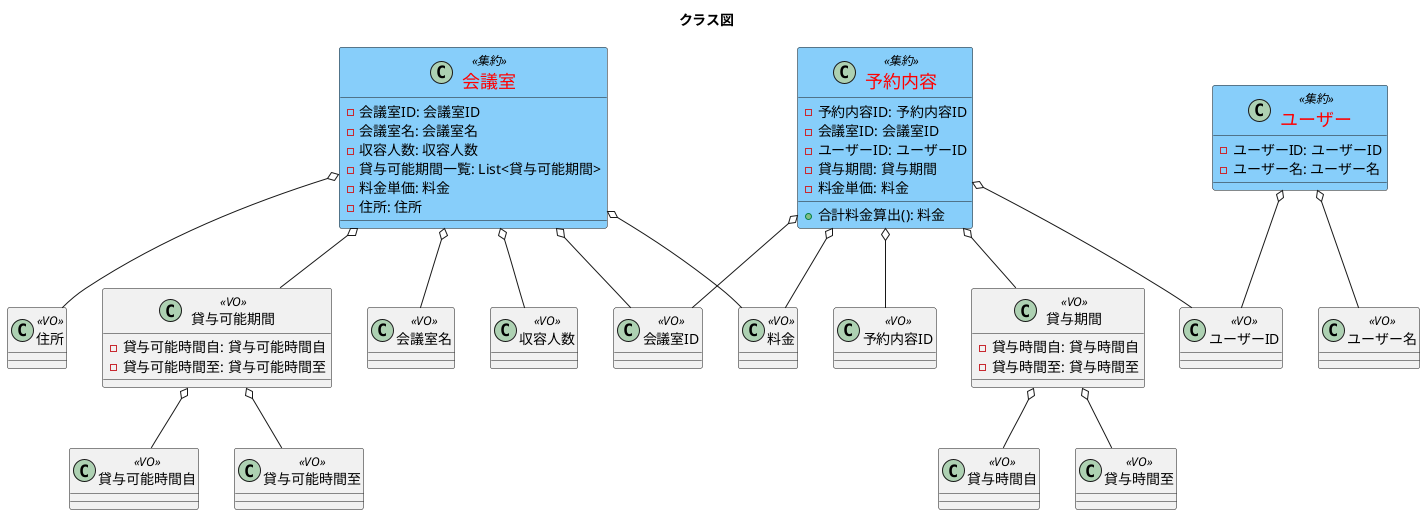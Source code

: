 @startuml
title クラス図

skinparam class {
BackgroundColor<<集約>> LightSkyBlue
FontColor<<集約>> Red
FontSize<<集約>> 18
}

class 会議室 <<集約>> {
-会議室ID: 会議室ID
-会議室名: 会議室名
-収容人数: 収容人数
-貸与可能期間一覧: List<貸与可能期間>
-料金単価: 料金
-住所: 住所
}
class 会議室ID <<VO>>
会議室 o-- 会議室ID
class 会議室名 <<VO>>
会議室 o-- 会議室名
class 収容人数 <<VO>> 
会議室 o-- 収容人数
class 料金 <<VO>>
会議室 o-- 料金
class 住所 <<VO>>
会議室 o-- 住所

class 貸与可能期間 <<VO>> {
-貸与可能時間自: 貸与可能時間自
-貸与可能時間至: 貸与可能時間至
}
class 貸与可能時間自 <<VO>>
class 貸与可能時間至 <<VO>>
貸与可能期間 o-- 貸与可能時間自
貸与可能期間 o-- 貸与可能時間至
会議室 o-- 貸与可能期間

class ユーザー <<集約>> {
-ユーザーID: ユーザーID
-ユーザー名: ユーザー名
}
class ユーザーID <<VO>>
ユーザー o-- ユーザーID
class ユーザー名 <<VO>>
ユーザー o-- ユーザー名


class 予約内容 <<集約>> {
-予約内容ID: 予約内容ID
-会議室ID: 会議室ID
-ユーザーID: ユーザーID
-貸与期間: 貸与期間
-料金単価: 料金
+合計料金算出(): 料金
}
class 予約内容ID <<VO>>
予約内容 o-- 予約内容ID
予約内容 o-- 会議室ID
予約内容 o-- ユーザーID
予約内容 o-- 料金

class 貸与期間 <<VO>> {
-貸与時間自: 貸与時間自
-貸与時間至: 貸与時間至
}
class 貸与時間自 <<VO>>
class 貸与時間至 <<VO>>
貸与期間 o-- 貸与時間自
貸与期間 o-- 貸与時間至
予約内容 o-- 貸与期間
@enduml